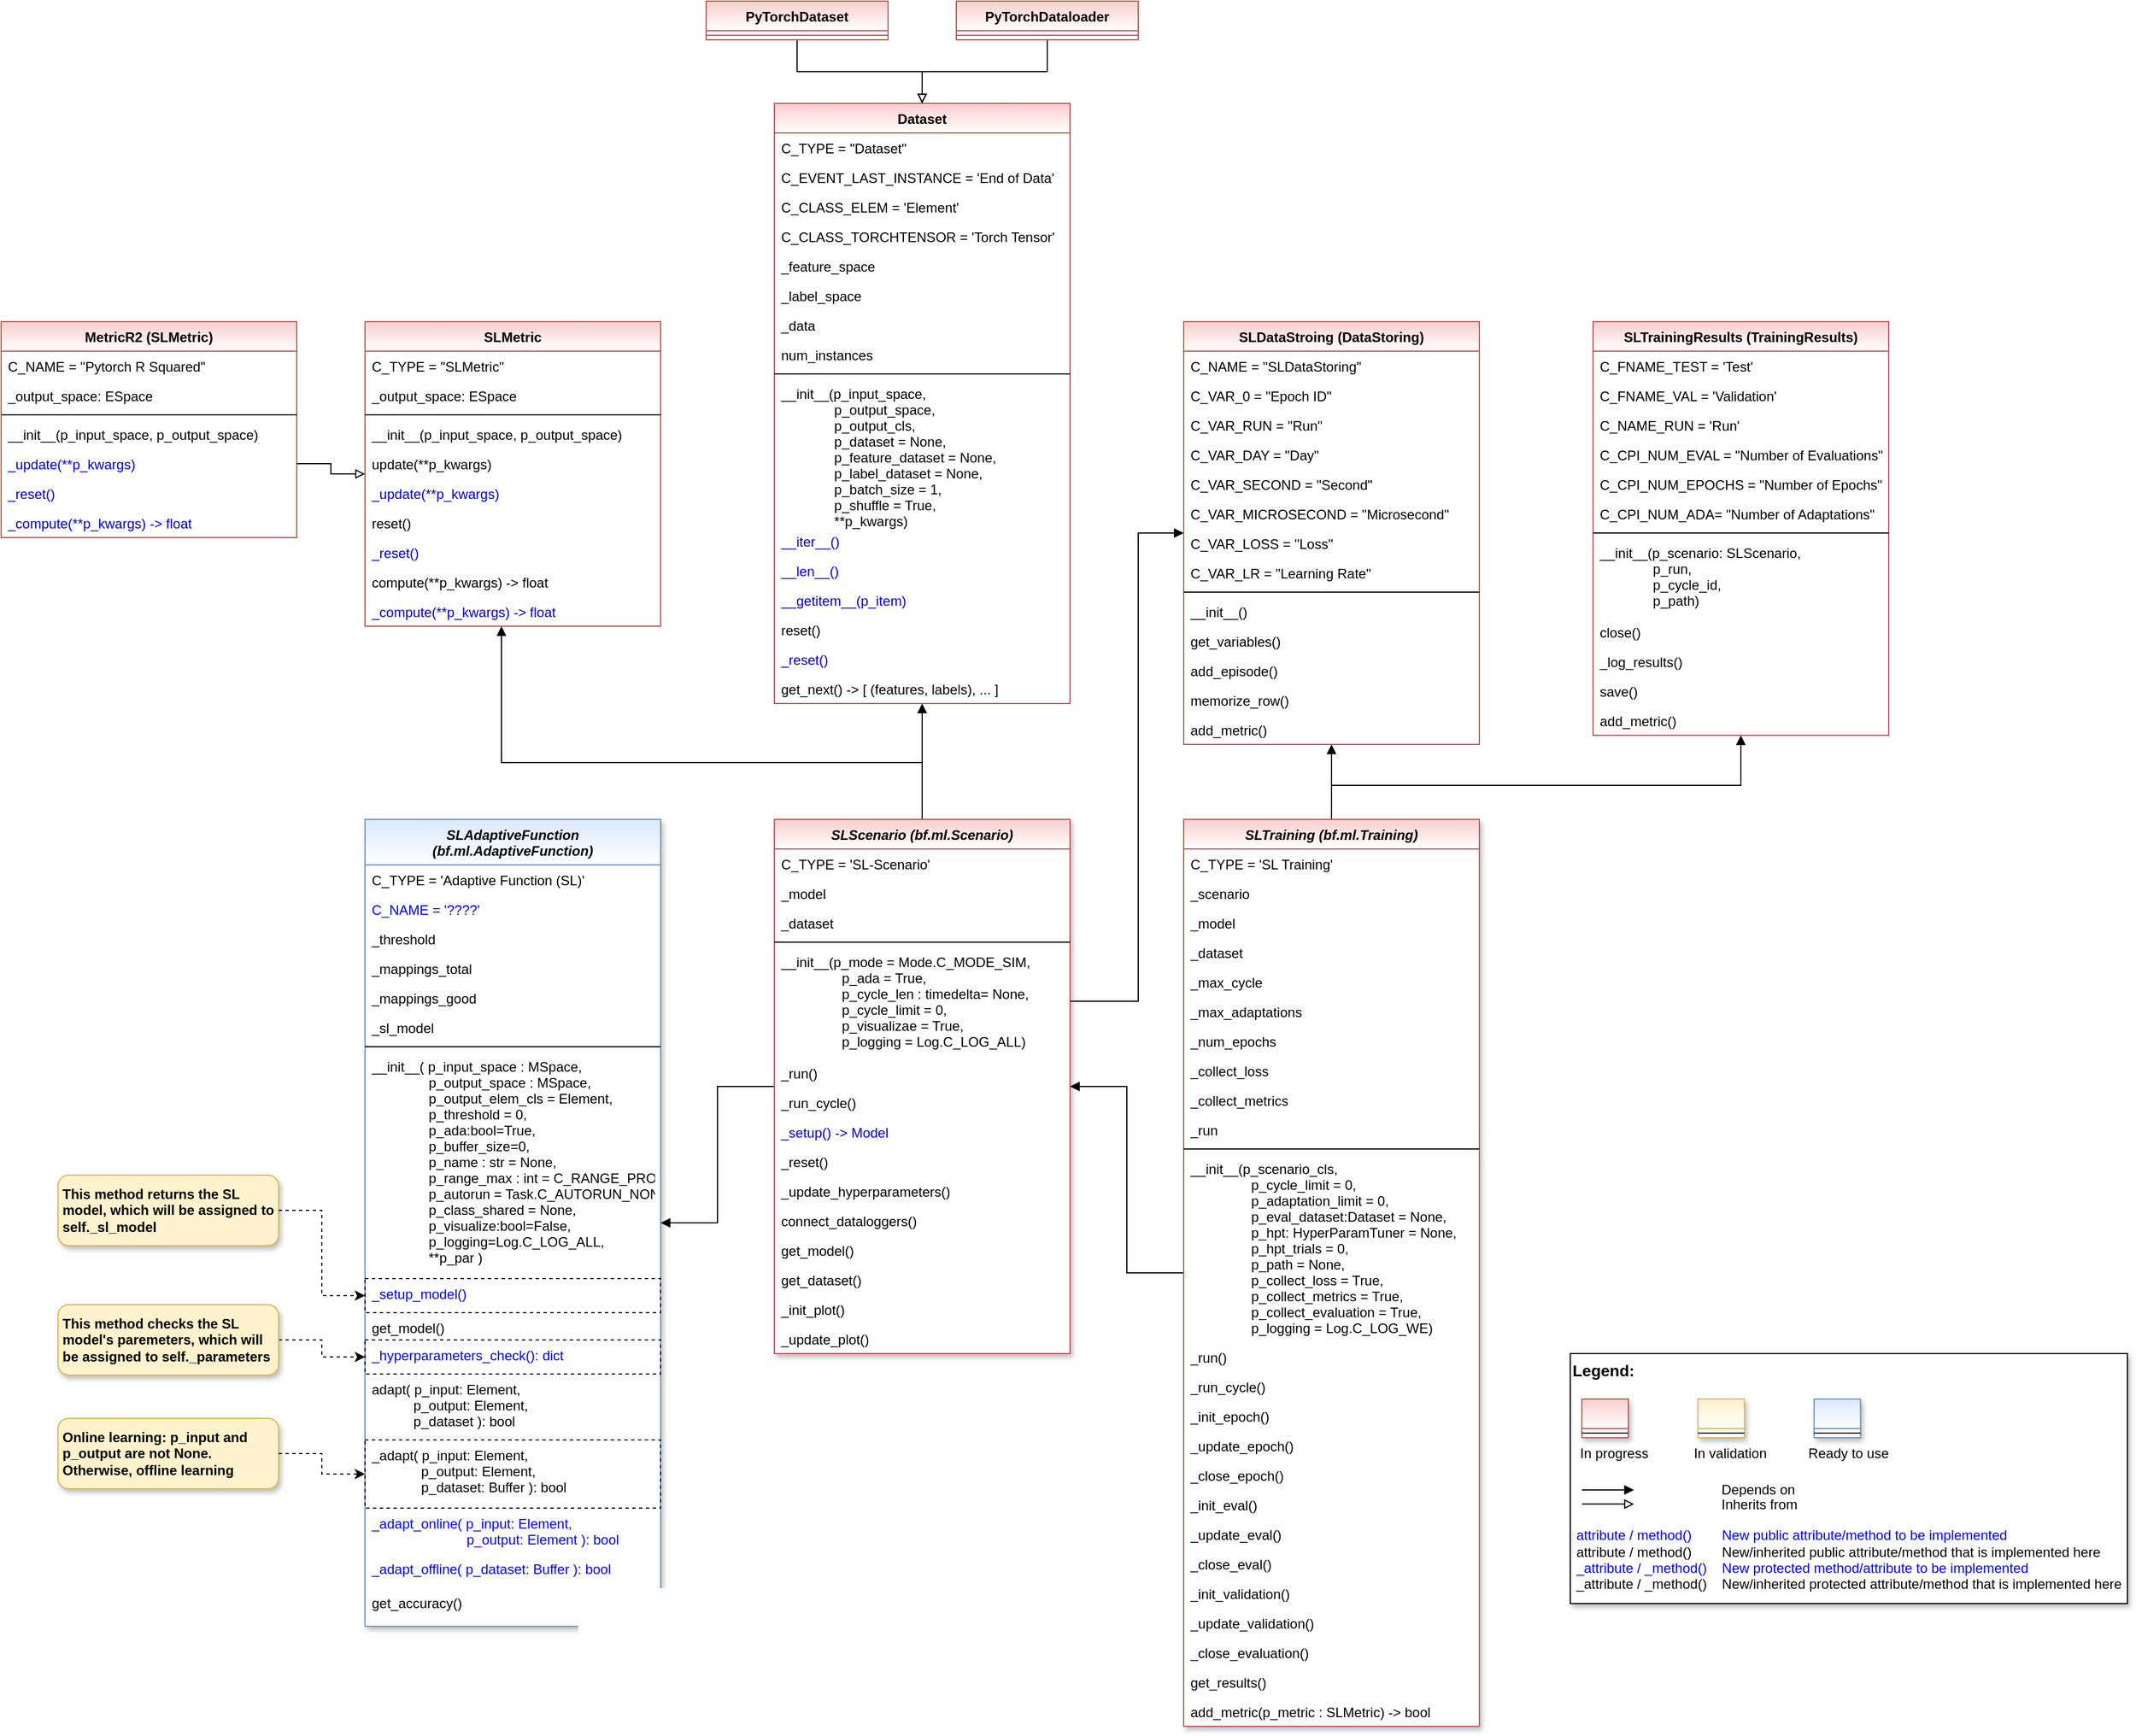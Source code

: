 <mxfile version="20.2.3" type="device"><diagram id="C5RBs43oDa-KdzZeNtuy" name="Page-1"><mxGraphModel dx="2048" dy="1254" grid="1" gridSize="10" guides="1" tooltips="1" connect="1" arrows="1" fold="1" page="1" pageScale="1" pageWidth="4681" pageHeight="3300" math="0" shadow="0"><root><mxCell id="WIyWlLk6GJQsqaUBKTNV-0"/><mxCell id="WIyWlLk6GJQsqaUBKTNV-1" parent="WIyWlLk6GJQsqaUBKTNV-0"/><mxCell id="mKDtswrT0sQy6jUQ2NWq-70" style="edgeStyle=orthogonalEdgeStyle;rounded=0;orthogonalLoop=1;jettySize=auto;html=1;endArrow=block;endFill=1;" edge="1" parent="WIyWlLk6GJQsqaUBKTNV-1" source="V_DUw-dzG3-qaOJ68xBI-0" target="mKDtswrT0sQy6jUQ2NWq-62"><mxGeometry relative="1" as="geometry"><Array as="points"><mxPoint x="850" y="790"/><mxPoint x="480" y="790"/></Array></mxGeometry></mxCell><mxCell id="0LbK011ZeLCFqTk-fnh7-0" value="SLAdaptiveFunction &#10;(bf.ml.AdaptiveFunction)" style="swimlane;fontStyle=3;align=center;verticalAlign=top;childLayout=stackLayout;horizontal=1;startSize=40;horizontalStack=0;resizeParent=1;resizeLast=0;collapsible=1;marginBottom=0;rounded=0;shadow=1;strokeWidth=1;fillColor=#dae8fc;strokeColor=#6c8ebf;gradientColor=#ffffff;swimlaneFillColor=#ffffff;" parent="WIyWlLk6GJQsqaUBKTNV-1" vertex="1"><mxGeometry x="360" y="840" width="260" height="710" as="geometry"><mxRectangle x="230" y="140" width="160" height="26" as="alternateBounds"/></mxGeometry></mxCell><mxCell id="yRuy9WToP2j0RhGZK_iP-4" value="C_TYPE = 'Adaptive Function (SL)'" style="text;align=left;verticalAlign=top;spacingLeft=4;spacingRight=4;overflow=hidden;rotatable=0;points=[[0,0.5],[1,0.5]];portConstraint=eastwest;" parent="0LbK011ZeLCFqTk-fnh7-0" vertex="1"><mxGeometry y="40" width="260" height="26" as="geometry"/></mxCell><mxCell id="Cr9DEPaT3Kw-_CKa5afY-11" value="C_NAME = '????'" style="text;align=left;verticalAlign=top;spacingLeft=4;spacingRight=4;overflow=hidden;rotatable=0;points=[[0,0.5],[1,0.5]];portConstraint=eastwest;fontColor=#0000FF;" parent="0LbK011ZeLCFqTk-fnh7-0" vertex="1"><mxGeometry y="66" width="260" height="26" as="geometry"/></mxCell><mxCell id="IafiVvCKbNKtMreMvURU-7" value="_threshold" style="text;align=left;verticalAlign=top;spacingLeft=4;spacingRight=4;overflow=hidden;rotatable=0;points=[[0,0.5],[1,0.5]];portConstraint=eastwest;" parent="0LbK011ZeLCFqTk-fnh7-0" vertex="1"><mxGeometry y="92" width="260" height="26" as="geometry"/></mxCell><mxCell id="IafiVvCKbNKtMreMvURU-9" value="_mappings_total" style="text;align=left;verticalAlign=top;spacingLeft=4;spacingRight=4;overflow=hidden;rotatable=0;points=[[0,0.5],[1,0.5]];portConstraint=eastwest;" parent="0LbK011ZeLCFqTk-fnh7-0" vertex="1"><mxGeometry y="118" width="260" height="26" as="geometry"/></mxCell><mxCell id="Cr9DEPaT3Kw-_CKa5afY-12" value="_mappings_good" style="text;align=left;verticalAlign=top;spacingLeft=4;spacingRight=4;overflow=hidden;rotatable=0;points=[[0,0.5],[1,0.5]];portConstraint=eastwest;" parent="0LbK011ZeLCFqTk-fnh7-0" vertex="1"><mxGeometry y="144" width="260" height="26" as="geometry"/></mxCell><mxCell id="IafiVvCKbNKtMreMvURU-10" value="_sl_model" style="text;align=left;verticalAlign=top;spacingLeft=4;spacingRight=4;overflow=hidden;rotatable=0;points=[[0,0.5],[1,0.5]];portConstraint=eastwest;" parent="0LbK011ZeLCFqTk-fnh7-0" vertex="1"><mxGeometry y="170" width="260" height="26" as="geometry"/></mxCell><mxCell id="0LbK011ZeLCFqTk-fnh7-1" value="" style="line;html=1;strokeWidth=1;align=left;verticalAlign=middle;spacingTop=-1;spacingLeft=3;spacingRight=3;rotatable=0;labelPosition=right;points=[];portConstraint=eastwest;" parent="0LbK011ZeLCFqTk-fnh7-0" vertex="1"><mxGeometry y="196" width="260" height="8" as="geometry"/></mxCell><mxCell id="FRMD2NE5lOddWaNrsXSw-0" value="__init__( p_input_space : MSpace,&#10;               p_output_space : MSpace,&#10;               p_output_elem_cls = Element, &#10;               p_threshold = 0,&#10;               p_ada:bool=True, &#10;               p_buffer_size=0,&#10;               p_name : str = None,&#10;               p_range_max : int = C_RANGE_PROCESS,&#10;               p_autorun = Task.C_AUTORUN_NONE,&#10;               p_class_shared = None,&#10;               p_visualize:bool=False,&#10;               p_logging=Log.C_LOG_ALL,&#10;               **p_par )" style="text;align=left;verticalAlign=top;spacingLeft=4;spacingRight=4;overflow=hidden;rotatable=0;points=[[0,0.5],[1,0.5]];portConstraint=eastwest;" parent="0LbK011ZeLCFqTk-fnh7-0" vertex="1"><mxGeometry y="204" width="260" height="200" as="geometry"/></mxCell><mxCell id="Cr9DEPaT3Kw-_CKa5afY-13" value="_setup_model()" style="text;align=left;verticalAlign=top;spacingLeft=4;spacingRight=4;overflow=hidden;rotatable=0;points=[[0,0.5],[1,0.5]];portConstraint=eastwest;fontColor=#0000FF;strokeColor=default;dashed=1;" parent="0LbK011ZeLCFqTk-fnh7-0" vertex="1"><mxGeometry y="404" width="260" height="30" as="geometry"/></mxCell><mxCell id="r2Udbdtiqw6imQQtVB7V-2" value="get_model()" style="text;align=left;verticalAlign=top;spacingLeft=4;spacingRight=4;overflow=hidden;rotatable=0;points=[[0,0.5],[1,0.5]];portConstraint=eastwest;" parent="0LbK011ZeLCFqTk-fnh7-0" vertex="1"><mxGeometry y="434" width="260" height="24" as="geometry"/></mxCell><mxCell id="r2Udbdtiqw6imQQtVB7V-3" value="_hyperparameters_check(): dict" style="text;align=left;verticalAlign=top;spacingLeft=4;spacingRight=4;overflow=hidden;rotatable=0;points=[[0,0.5],[1,0.5]];portConstraint=eastwest;fontColor=#0000FF;strokeColor=default;dashed=1;" parent="0LbK011ZeLCFqTk-fnh7-0" vertex="1"><mxGeometry y="458" width="260" height="30" as="geometry"/></mxCell><mxCell id="IafiVvCKbNKtMreMvURU-4" value="adapt( p_input: Element,&#10;           p_output: Element,&#10;           p_dataset ): bool" style="text;align=left;verticalAlign=top;spacingLeft=4;spacingRight=4;overflow=hidden;rotatable=0;points=[[0,0.5],[1,0.5]];portConstraint=eastwest;" parent="0LbK011ZeLCFqTk-fnh7-0" vertex="1"><mxGeometry y="488" width="260" height="58" as="geometry"/></mxCell><mxCell id="IafiVvCKbNKtMreMvURU-6" value="_adapt( p_input: Element,&#10;             p_output: Element,&#10;             p_dataset: Buffer ): bool" style="text;align=left;verticalAlign=top;spacingLeft=4;spacingRight=4;overflow=hidden;rotatable=0;points=[[0,0.5],[1,0.5]];portConstraint=eastwest;fontColor=default;dashed=1;strokeColor=default;" parent="0LbK011ZeLCFqTk-fnh7-0" vertex="1"><mxGeometry y="546" width="260" height="60" as="geometry"/></mxCell><mxCell id="Cr9DEPaT3Kw-_CKa5afY-19" value="_adapt_online( p_input: Element,&#10;                         p_output: Element ): bool" style="text;align=left;verticalAlign=top;spacingLeft=4;spacingRight=4;overflow=hidden;rotatable=0;points=[[0,0.5],[1,0.5]];portConstraint=eastwest;fontColor=#0000FF;dashed=1;strokeColor=none;" parent="0LbK011ZeLCFqTk-fnh7-0" vertex="1"><mxGeometry y="606" width="260" height="40" as="geometry"/></mxCell><mxCell id="Cr9DEPaT3Kw-_CKa5afY-20" value="_adapt_offline( p_dataset: Buffer ): bool" style="text;align=left;verticalAlign=top;spacingLeft=4;spacingRight=4;overflow=hidden;rotatable=0;points=[[0,0.5],[1,0.5]];portConstraint=eastwest;fontColor=#0000FF;dashed=1;strokeColor=none;" parent="0LbK011ZeLCFqTk-fnh7-0" vertex="1"><mxGeometry y="646" width="260" height="30" as="geometry"/></mxCell><mxCell id="IafiVvCKbNKtMreMvURU-3" value="get_accuracy()" style="text;align=left;verticalAlign=top;spacingLeft=4;spacingRight=4;overflow=hidden;rotatable=0;points=[[0,0.5],[1,0.5]];portConstraint=eastwest;" parent="0LbK011ZeLCFqTk-fnh7-0" vertex="1"><mxGeometry y="676" width="260" height="24" as="geometry"/></mxCell><mxCell id="V_DUw-dzG3-qaOJ68xBI-10" style="edgeStyle=orthogonalEdgeStyle;rounded=0;orthogonalLoop=1;jettySize=auto;html=1;endArrow=block;endFill=1;" parent="WIyWlLk6GJQsqaUBKTNV-1" source="UP2SmdmnmiDTw7j5yn1o-0" target="V_DUw-dzG3-qaOJ68xBI-0" edge="1"><mxGeometry relative="1" as="geometry"/></mxCell><mxCell id="mKDtswrT0sQy6jUQ2NWq-58" style="edgeStyle=orthogonalEdgeStyle;rounded=0;orthogonalLoop=1;jettySize=auto;html=1;endArrow=block;endFill=1;" edge="1" parent="WIyWlLk6GJQsqaUBKTNV-1" source="UP2SmdmnmiDTw7j5yn1o-0" target="mKDtswrT0sQy6jUQ2NWq-34"><mxGeometry relative="1" as="geometry"><Array as="points"><mxPoint x="1210" y="810"/><mxPoint x="1570" y="810"/></Array></mxGeometry></mxCell><mxCell id="mKDtswrT0sQy6jUQ2NWq-59" style="edgeStyle=orthogonalEdgeStyle;rounded=0;orthogonalLoop=1;jettySize=auto;html=1;endArrow=block;endFill=1;" edge="1" parent="WIyWlLk6GJQsqaUBKTNV-1" source="UP2SmdmnmiDTw7j5yn1o-0" target="mKDtswrT0sQy6jUQ2NWq-38"><mxGeometry relative="1" as="geometry"><Array as="points"><mxPoint x="1210" y="790"/><mxPoint x="1210" y="790"/></Array></mxGeometry></mxCell><mxCell id="UP2SmdmnmiDTw7j5yn1o-0" value="SLTraining (bf.ml.Training)" style="swimlane;fontStyle=3;align=center;verticalAlign=top;childLayout=stackLayout;horizontal=1;startSize=26;horizontalStack=0;resizeParent=1;resizeLast=0;collapsible=1;marginBottom=0;rounded=0;shadow=1;strokeWidth=1;fillColor=#f8cecc;strokeColor=#b85450;swimlaneFillColor=#ffffff;gradientColor=#ffffff;" parent="WIyWlLk6GJQsqaUBKTNV-1" vertex="1"><mxGeometry x="1080" y="840" width="260" height="798" as="geometry"><mxRectangle x="230" y="140" width="160" height="26" as="alternateBounds"/></mxGeometry></mxCell><mxCell id="UP2SmdmnmiDTw7j5yn1o-2" value="C_TYPE = 'SL Training'" style="text;align=left;verticalAlign=top;spacingLeft=4;spacingRight=4;overflow=hidden;rotatable=0;points=[[0,0.5],[1,0.5]];portConstraint=eastwest;" parent="UP2SmdmnmiDTw7j5yn1o-0" vertex="1"><mxGeometry y="26" width="260" height="26" as="geometry"/></mxCell><mxCell id="mKDtswrT0sQy6jUQ2NWq-12" value="_scenario" style="text;align=left;verticalAlign=top;spacingLeft=4;spacingRight=4;overflow=hidden;rotatable=0;points=[[0,0.5],[1,0.5]];portConstraint=eastwest;" vertex="1" parent="UP2SmdmnmiDTw7j5yn1o-0"><mxGeometry y="52" width="260" height="26" as="geometry"/></mxCell><mxCell id="mKDtswrT0sQy6jUQ2NWq-13" value="_model" style="text;align=left;verticalAlign=top;spacingLeft=4;spacingRight=4;overflow=hidden;rotatable=0;points=[[0,0.5],[1,0.5]];portConstraint=eastwest;" vertex="1" parent="UP2SmdmnmiDTw7j5yn1o-0"><mxGeometry y="78" width="260" height="26" as="geometry"/></mxCell><mxCell id="mKDtswrT0sQy6jUQ2NWq-14" value="_dataset" style="text;align=left;verticalAlign=top;spacingLeft=4;spacingRight=4;overflow=hidden;rotatable=0;points=[[0,0.5],[1,0.5]];portConstraint=eastwest;" vertex="1" parent="UP2SmdmnmiDTw7j5yn1o-0"><mxGeometry y="104" width="260" height="26" as="geometry"/></mxCell><mxCell id="mKDtswrT0sQy6jUQ2NWq-15" value="_max_cycle" style="text;align=left;verticalAlign=top;spacingLeft=4;spacingRight=4;overflow=hidden;rotatable=0;points=[[0,0.5],[1,0.5]];portConstraint=eastwest;" vertex="1" parent="UP2SmdmnmiDTw7j5yn1o-0"><mxGeometry y="130" width="260" height="26" as="geometry"/></mxCell><mxCell id="mKDtswrT0sQy6jUQ2NWq-16" value="_max_adaptations" style="text;align=left;verticalAlign=top;spacingLeft=4;spacingRight=4;overflow=hidden;rotatable=0;points=[[0,0.5],[1,0.5]];portConstraint=eastwest;" vertex="1" parent="UP2SmdmnmiDTw7j5yn1o-0"><mxGeometry y="156" width="260" height="26" as="geometry"/></mxCell><mxCell id="mKDtswrT0sQy6jUQ2NWq-17" value="_num_epochs" style="text;align=left;verticalAlign=top;spacingLeft=4;spacingRight=4;overflow=hidden;rotatable=0;points=[[0,0.5],[1,0.5]];portConstraint=eastwest;" vertex="1" parent="UP2SmdmnmiDTw7j5yn1o-0"><mxGeometry y="182" width="260" height="26" as="geometry"/></mxCell><mxCell id="mKDtswrT0sQy6jUQ2NWq-18" value="_collect_loss" style="text;align=left;verticalAlign=top;spacingLeft=4;spacingRight=4;overflow=hidden;rotatable=0;points=[[0,0.5],[1,0.5]];portConstraint=eastwest;" vertex="1" parent="UP2SmdmnmiDTw7j5yn1o-0"><mxGeometry y="208" width="260" height="26" as="geometry"/></mxCell><mxCell id="mKDtswrT0sQy6jUQ2NWq-19" value="_collect_metrics" style="text;align=left;verticalAlign=top;spacingLeft=4;spacingRight=4;overflow=hidden;rotatable=0;points=[[0,0.5],[1,0.5]];portConstraint=eastwest;" vertex="1" parent="UP2SmdmnmiDTw7j5yn1o-0"><mxGeometry y="234" width="260" height="26" as="geometry"/></mxCell><mxCell id="mKDtswrT0sQy6jUQ2NWq-33" value="_run" style="text;align=left;verticalAlign=top;spacingLeft=4;spacingRight=4;overflow=hidden;rotatable=0;points=[[0,0.5],[1,0.5]];portConstraint=eastwest;" vertex="1" parent="UP2SmdmnmiDTw7j5yn1o-0"><mxGeometry y="260" width="260" height="26" as="geometry"/></mxCell><mxCell id="UP2SmdmnmiDTw7j5yn1o-3" value="" style="line;html=1;strokeWidth=1;align=left;verticalAlign=middle;spacingTop=-1;spacingLeft=3;spacingRight=3;rotatable=0;labelPosition=right;points=[];portConstraint=eastwest;" parent="UP2SmdmnmiDTw7j5yn1o-0" vertex="1"><mxGeometry y="286" width="260" height="8" as="geometry"/></mxCell><mxCell id="mKDtswrT0sQy6jUQ2NWq-77" value="__init__(p_scenario_cls,&#10;                p_cycle_limit = 0,&#10;                p_adaptation_limit = 0,&#10;                p_eval_dataset:Dataset = None,&#10;                p_hpt: HyperParamTuner = None,&#10;                p_hpt_trials = 0,&#10;                p_path = None,&#10;                p_collect_loss = True,&#10;                p_collect_metrics = True,&#10;                p_collect_evaluation = True,&#10;                p_logging = Log.C_LOG_WE)" style="text;align=left;verticalAlign=top;spacingLeft=4;spacingRight=4;overflow=hidden;rotatable=0;points=[[0,0.5],[1,0.5]];portConstraint=eastwest;" vertex="1" parent="UP2SmdmnmiDTw7j5yn1o-0"><mxGeometry y="294" width="260" height="166" as="geometry"/></mxCell><mxCell id="mKDtswrT0sQy6jUQ2NWq-20" value="_run()" style="text;align=left;verticalAlign=top;spacingLeft=4;spacingRight=4;overflow=hidden;rotatable=0;points=[[0,0.5],[1,0.5]];portConstraint=eastwest;" vertex="1" parent="UP2SmdmnmiDTw7j5yn1o-0"><mxGeometry y="460" width="260" height="26" as="geometry"/></mxCell><mxCell id="mKDtswrT0sQy6jUQ2NWq-21" value="_run_cycle()" style="text;align=left;verticalAlign=top;spacingLeft=4;spacingRight=4;overflow=hidden;rotatable=0;points=[[0,0.5],[1,0.5]];portConstraint=eastwest;" vertex="1" parent="UP2SmdmnmiDTw7j5yn1o-0"><mxGeometry y="486" width="260" height="26" as="geometry"/></mxCell><mxCell id="mKDtswrT0sQy6jUQ2NWq-23" value="_init_epoch()" style="text;align=left;verticalAlign=top;spacingLeft=4;spacingRight=4;overflow=hidden;rotatable=0;points=[[0,0.5],[1,0.5]];portConstraint=eastwest;" vertex="1" parent="UP2SmdmnmiDTw7j5yn1o-0"><mxGeometry y="512" width="260" height="26" as="geometry"/></mxCell><mxCell id="mKDtswrT0sQy6jUQ2NWq-31" value="_update_epoch()" style="text;align=left;verticalAlign=top;spacingLeft=4;spacingRight=4;overflow=hidden;rotatable=0;points=[[0,0.5],[1,0.5]];portConstraint=eastwest;" vertex="1" parent="UP2SmdmnmiDTw7j5yn1o-0"><mxGeometry y="538" width="260" height="26" as="geometry"/></mxCell><mxCell id="mKDtswrT0sQy6jUQ2NWq-25" value="_close_epoch()" style="text;align=left;verticalAlign=top;spacingLeft=4;spacingRight=4;overflow=hidden;rotatable=0;points=[[0,0.5],[1,0.5]];portConstraint=eastwest;" vertex="1" parent="UP2SmdmnmiDTw7j5yn1o-0"><mxGeometry y="564" width="260" height="26" as="geometry"/></mxCell><mxCell id="mKDtswrT0sQy6jUQ2NWq-24" value="_init_eval()" style="text;align=left;verticalAlign=top;spacingLeft=4;spacingRight=4;overflow=hidden;rotatable=0;points=[[0,0.5],[1,0.5]];portConstraint=eastwest;" vertex="1" parent="UP2SmdmnmiDTw7j5yn1o-0"><mxGeometry y="590" width="260" height="26" as="geometry"/></mxCell><mxCell id="mKDtswrT0sQy6jUQ2NWq-27" value="_update_eval()" style="text;align=left;verticalAlign=top;spacingLeft=4;spacingRight=4;overflow=hidden;rotatable=0;points=[[0,0.5],[1,0.5]];portConstraint=eastwest;" vertex="1" parent="UP2SmdmnmiDTw7j5yn1o-0"><mxGeometry y="616" width="260" height="26" as="geometry"/></mxCell><mxCell id="mKDtswrT0sQy6jUQ2NWq-26" value="_close_eval()" style="text;align=left;verticalAlign=top;spacingLeft=4;spacingRight=4;overflow=hidden;rotatable=0;points=[[0,0.5],[1,0.5]];portConstraint=eastwest;" vertex="1" parent="UP2SmdmnmiDTw7j5yn1o-0"><mxGeometry y="642" width="260" height="26" as="geometry"/></mxCell><mxCell id="mKDtswrT0sQy6jUQ2NWq-28" value="_init_validation()" style="text;align=left;verticalAlign=top;spacingLeft=4;spacingRight=4;overflow=hidden;rotatable=0;points=[[0,0.5],[1,0.5]];portConstraint=eastwest;" vertex="1" parent="UP2SmdmnmiDTw7j5yn1o-0"><mxGeometry y="668" width="260" height="26" as="geometry"/></mxCell><mxCell id="mKDtswrT0sQy6jUQ2NWq-29" value="_update_validation()" style="text;align=left;verticalAlign=top;spacingLeft=4;spacingRight=4;overflow=hidden;rotatable=0;points=[[0,0.5],[1,0.5]];portConstraint=eastwest;" vertex="1" parent="UP2SmdmnmiDTw7j5yn1o-0"><mxGeometry y="694" width="260" height="26" as="geometry"/></mxCell><mxCell id="mKDtswrT0sQy6jUQ2NWq-30" value="_close_evaluation()" style="text;align=left;verticalAlign=top;spacingLeft=4;spacingRight=4;overflow=hidden;rotatable=0;points=[[0,0.5],[1,0.5]];portConstraint=eastwest;" vertex="1" parent="UP2SmdmnmiDTw7j5yn1o-0"><mxGeometry y="720" width="260" height="26" as="geometry"/></mxCell><mxCell id="mKDtswrT0sQy6jUQ2NWq-32" value="get_results()" style="text;align=left;verticalAlign=top;spacingLeft=4;spacingRight=4;overflow=hidden;rotatable=0;points=[[0,0.5],[1,0.5]];portConstraint=eastwest;" vertex="1" parent="UP2SmdmnmiDTw7j5yn1o-0"><mxGeometry y="746" width="260" height="26" as="geometry"/></mxCell><mxCell id="mKDtswrT0sQy6jUQ2NWq-74" value="add_metric(p_metric : SLMetric) -&gt; bool" style="text;align=left;verticalAlign=top;spacingLeft=4;spacingRight=4;overflow=hidden;rotatable=0;points=[[0,0.5],[1,0.5]];portConstraint=eastwest;" vertex="1" parent="UP2SmdmnmiDTw7j5yn1o-0"><mxGeometry y="772" width="260" height="26" as="geometry"/></mxCell><mxCell id="PYtmdeU6_NjjEdoNpoMM-2" value="" style="group" parent="WIyWlLk6GJQsqaUBKTNV-1" vertex="1" connectable="0"><mxGeometry x="1420" y="1310" width="490" height="220" as="geometry"/></mxCell><mxCell id="PYtmdeU6_NjjEdoNpoMM-3" value="&lt;font color=&quot;#000000&quot; size=&quot;1&quot;&gt;&lt;b style=&quot;font-size: 14px&quot;&gt;Legend:&lt;br&gt;&lt;/b&gt;&lt;/font&gt;&lt;br&gt;&lt;br&gt;&lt;br&gt;&lt;font color=&quot;#0000ff&quot; style=&quot;font-size: 6px&quot;&gt;&lt;br&gt;&lt;/font&gt;&lt;span style=&quot;color: rgb(0 , 0 , 0)&quot;&gt;&lt;font style=&quot;font-size: 4px&quot;&gt;&amp;nbsp; &amp;nbsp;&lt;/font&gt;&amp;nbsp;In progress&amp;nbsp; &amp;nbsp; &amp;nbsp; &amp;nbsp; &amp;nbsp; &amp;nbsp; In validation&amp;nbsp; &amp;nbsp; &amp;nbsp; &amp;nbsp; &amp;nbsp; &amp;nbsp;Ready to use&lt;/span&gt;&lt;font color=&quot;#000000&quot;&gt;&amp;nbsp;&lt;br&gt;&lt;/font&gt;&lt;font color=&quot;#0000ff&quot;&gt;&lt;br&gt;&lt;br&gt;&lt;br&gt;&lt;br&gt;&amp;nbsp;attribute / method()&amp;nbsp; &amp;nbsp; &amp;nbsp; &amp;nbsp; New public attribute/method to be implemented&lt;/font&gt;&lt;br&gt;&lt;font color=&quot;#000000&quot;&gt;&amp;nbsp;&lt;/font&gt;&lt;font color=&quot;#000000&quot;&gt;attribute / method()&lt;span&gt;&#9;&lt;/span&gt;&amp;nbsp; &amp;nbsp; &amp;nbsp; &amp;nbsp;New/inherited public attribute/method that is implemented here&lt;br&gt;&lt;/font&gt;&lt;font color=&quot;#0000ff&quot;&gt;&amp;nbsp;_attribute /&amp;nbsp;&lt;/font&gt;&lt;font color=&quot;#0000ff&quot;&gt;_method()&amp;nbsp; &amp;nbsp; New protected method/attribute to be implemented&lt;/font&gt;&lt;br&gt;&lt;font color=&quot;#000000&quot;&gt;&amp;nbsp;_attribute / _method()&amp;nbsp; &amp;nbsp; New/inherited protected attribute/method that is implemented here&lt;br&gt;&lt;/font&gt;&lt;font color=&quot;#000000&quot;&gt;&lt;br&gt;&lt;br&gt;&lt;br&gt;&lt;br&gt;&lt;br&gt;&lt;/font&gt;" style="text;html=1;align=left;verticalAlign=top;whiteSpace=wrap;rounded=0;fontColor=#006600;strokeColor=#000000;shadow=1;fillColor=#ffffff;" parent="PYtmdeU6_NjjEdoNpoMM-2" vertex="1"><mxGeometry width="490.0" height="220" as="geometry"/></mxCell><mxCell id="PYtmdeU6_NjjEdoNpoMM-4" value="Depends on" style="endArrow=block;html=1;labelPosition=right;verticalLabelPosition=middle;align=left;verticalAlign=middle;endFill=1;fontSize=12;" parent="PYtmdeU6_NjjEdoNpoMM-2" edge="1"><mxGeometry x="-1623.125" y="-2180" width="51.042" height="50" as="geometry"><mxPoint x="10.208" y="120.003" as="sourcePoint"/><mxPoint x="55.991" y="120.003" as="targetPoint"/><mxPoint x="98" as="offset"/><Array as="points"><mxPoint x="30.625" y="120"/></Array></mxGeometry></mxCell><mxCell id="PYtmdeU6_NjjEdoNpoMM-5" value="Inherits from" style="endArrow=block;html=1;labelPosition=right;verticalLabelPosition=middle;align=left;verticalAlign=middle;endFill=0;fontSize=12;" parent="PYtmdeU6_NjjEdoNpoMM-2" edge="1"><mxGeometry x="-1623.125" y="-2180" width="51.042" height="50" as="geometry"><mxPoint x="10.208" y="132.385" as="sourcePoint"/><mxPoint x="55.991" y="132.385" as="targetPoint"/><mxPoint x="98" y="1" as="offset"/></mxGeometry></mxCell><mxCell id="PYtmdeU6_NjjEdoNpoMM-6" value="" style="swimlane;fontStyle=3;align=center;verticalAlign=top;childLayout=stackLayout;horizontal=1;startSize=26;horizontalStack=0;resizeParent=1;resizeLast=0;collapsible=1;marginBottom=0;rounded=0;shadow=1;strokeWidth=1;fillColor=#f8cecc;strokeColor=#b85450;gradientColor=#ffffff;swimlaneFillColor=#ffffff;" parent="PYtmdeU6_NjjEdoNpoMM-2" vertex="1"><mxGeometry x="10.208" y="40" width="40.833" height="34" as="geometry"><mxRectangle x="230" y="140" width="160" height="26" as="alternateBounds"/></mxGeometry></mxCell><mxCell id="PYtmdeU6_NjjEdoNpoMM-7" value="" style="line;html=1;strokeWidth=1;align=left;verticalAlign=middle;spacingTop=-1;spacingLeft=3;spacingRight=3;rotatable=0;labelPosition=right;points=[];portConstraint=eastwest;" parent="PYtmdeU6_NjjEdoNpoMM-6" vertex="1"><mxGeometry y="26" width="40.833" height="8" as="geometry"/></mxCell><mxCell id="PYtmdeU6_NjjEdoNpoMM-8" value="" style="swimlane;fontStyle=3;align=center;verticalAlign=top;childLayout=stackLayout;horizontal=1;startSize=26;horizontalStack=0;resizeParent=1;resizeLast=0;collapsible=1;marginBottom=0;rounded=0;shadow=1;strokeWidth=1;fillColor=#fff2cc;strokeColor=#d6b656;gradientColor=#ffffff;swimlaneFillColor=#ffffff;" parent="PYtmdeU6_NjjEdoNpoMM-2" vertex="1"><mxGeometry x="112.292" y="40" width="40.833" height="34" as="geometry"><mxRectangle x="230" y="140" width="160" height="26" as="alternateBounds"/></mxGeometry></mxCell><mxCell id="PYtmdeU6_NjjEdoNpoMM-9" value="" style="line;html=1;strokeWidth=1;align=left;verticalAlign=middle;spacingTop=-1;spacingLeft=3;spacingRight=3;rotatable=0;labelPosition=right;points=[];portConstraint=eastwest;" parent="PYtmdeU6_NjjEdoNpoMM-8" vertex="1"><mxGeometry y="26" width="40.833" height="8" as="geometry"/></mxCell><mxCell id="PYtmdeU6_NjjEdoNpoMM-10" value="" style="swimlane;fontStyle=3;align=center;verticalAlign=top;childLayout=stackLayout;horizontal=1;startSize=26;horizontalStack=0;resizeParent=1;resizeLast=0;collapsible=1;marginBottom=0;rounded=0;shadow=1;strokeWidth=1;fillColor=#dae8fc;strokeColor=#6c8ebf;gradientColor=#ffffff;swimlaneFillColor=#ffffff;" parent="PYtmdeU6_NjjEdoNpoMM-2" vertex="1"><mxGeometry x="214.375" y="40" width="40.833" height="34" as="geometry"><mxRectangle x="230" y="140" width="160" height="26" as="alternateBounds"/></mxGeometry></mxCell><mxCell id="PYtmdeU6_NjjEdoNpoMM-11" value="" style="line;html=1;strokeWidth=1;align=left;verticalAlign=middle;spacingTop=-1;spacingLeft=3;spacingRight=3;rotatable=0;labelPosition=right;points=[];portConstraint=eastwest;" parent="PYtmdeU6_NjjEdoNpoMM-10" vertex="1"><mxGeometry y="26" width="40.833" height="8" as="geometry"/></mxCell><mxCell id="V_DUw-dzG3-qaOJ68xBI-4" style="edgeStyle=orthogonalEdgeStyle;rounded=0;orthogonalLoop=1;jettySize=auto;html=1;endArrow=block;endFill=1;" parent="WIyWlLk6GJQsqaUBKTNV-1" source="V_DUw-dzG3-qaOJ68xBI-0" target="0LbK011ZeLCFqTk-fnh7-0" edge="1"><mxGeometry relative="1" as="geometry"/></mxCell><mxCell id="mKDtswrT0sQy6jUQ2NWq-50" style="edgeStyle=orthogonalEdgeStyle;rounded=0;orthogonalLoop=1;jettySize=auto;html=1;endArrow=block;endFill=1;" edge="1" parent="WIyWlLk6GJQsqaUBKTNV-1" source="V_DUw-dzG3-qaOJ68xBI-0" target="mKDtswrT0sQy6jUQ2NWq-38"><mxGeometry relative="1" as="geometry"><Array as="points"><mxPoint x="1040" y="1000"/><mxPoint x="1040" y="588"/></Array></mxGeometry></mxCell><mxCell id="mKDtswrT0sQy6jUQ2NWq-105" style="edgeStyle=orthogonalEdgeStyle;rounded=0;orthogonalLoop=1;jettySize=auto;html=1;fontColor=#0000CC;endArrow=block;endFill=1;" edge="1" parent="WIyWlLk6GJQsqaUBKTNV-1" source="V_DUw-dzG3-qaOJ68xBI-0" target="mKDtswrT0sQy6jUQ2NWq-94"><mxGeometry relative="1" as="geometry"/></mxCell><mxCell id="V_DUw-dzG3-qaOJ68xBI-0" value="SLScenario (bf.ml.Scenario)" style="swimlane;fontStyle=3;align=center;verticalAlign=top;childLayout=stackLayout;horizontal=1;startSize=26;horizontalStack=0;resizeParent=1;resizeLast=0;collapsible=1;marginBottom=0;rounded=0;shadow=1;strokeWidth=1;fillColor=#f8cecc;strokeColor=#b85450;swimlaneFillColor=#ffffff;gradientColor=#ffffff;" parent="WIyWlLk6GJQsqaUBKTNV-1" vertex="1"><mxGeometry x="720" y="840" width="260" height="470" as="geometry"><mxRectangle x="230" y="140" width="160" height="26" as="alternateBounds"/></mxGeometry></mxCell><mxCell id="V_DUw-dzG3-qaOJ68xBI-1" value="C_TYPE = 'SL-Scenario'" style="text;align=left;verticalAlign=top;spacingLeft=4;spacingRight=4;overflow=hidden;rotatable=0;points=[[0,0.5],[1,0.5]];portConstraint=eastwest;" parent="V_DUw-dzG3-qaOJ68xBI-0" vertex="1"><mxGeometry y="26" width="260" height="26" as="geometry"/></mxCell><mxCell id="mKDtswrT0sQy6jUQ2NWq-0" value="_model" style="text;align=left;verticalAlign=top;spacingLeft=4;spacingRight=4;overflow=hidden;rotatable=0;points=[[0,0.5],[1,0.5]];portConstraint=eastwest;" vertex="1" parent="V_DUw-dzG3-qaOJ68xBI-0"><mxGeometry y="52" width="260" height="26" as="geometry"/></mxCell><mxCell id="mKDtswrT0sQy6jUQ2NWq-1" value="_dataset" style="text;align=left;verticalAlign=top;spacingLeft=4;spacingRight=4;overflow=hidden;rotatable=0;points=[[0,0.5],[1,0.5]];portConstraint=eastwest;" vertex="1" parent="V_DUw-dzG3-qaOJ68xBI-0"><mxGeometry y="78" width="260" height="26" as="geometry"/></mxCell><mxCell id="V_DUw-dzG3-qaOJ68xBI-3" value="" style="line;html=1;strokeWidth=1;align=left;verticalAlign=middle;spacingTop=-1;spacingLeft=3;spacingRight=3;rotatable=0;labelPosition=right;points=[];portConstraint=eastwest;" parent="V_DUw-dzG3-qaOJ68xBI-0" vertex="1"><mxGeometry y="104" width="260" height="8" as="geometry"/></mxCell><mxCell id="mKDtswrT0sQy6jUQ2NWq-78" value="__init__(p_mode = Mode.C_MODE_SIM,&#10;                p_ada = True,&#10;                p_cycle_len : timedelta= None,&#10;                p_cycle_limit = 0,&#10;                p_visualizae = True,&#10;                p_logging = Log.C_LOG_ALL)" style="text;align=left;verticalAlign=top;spacingLeft=4;spacingRight=4;overflow=hidden;rotatable=0;points=[[0,0.5],[1,0.5]];portConstraint=eastwest;" vertex="1" parent="V_DUw-dzG3-qaOJ68xBI-0"><mxGeometry y="112" width="260" height="98" as="geometry"/></mxCell><mxCell id="mKDtswrT0sQy6jUQ2NWq-2" value="_run()" style="text;align=left;verticalAlign=top;spacingLeft=4;spacingRight=4;overflow=hidden;rotatable=0;points=[[0,0.5],[1,0.5]];portConstraint=eastwest;" vertex="1" parent="V_DUw-dzG3-qaOJ68xBI-0"><mxGeometry y="210" width="260" height="26" as="geometry"/></mxCell><mxCell id="mKDtswrT0sQy6jUQ2NWq-3" value="_run_cycle()" style="text;align=left;verticalAlign=top;spacingLeft=4;spacingRight=4;overflow=hidden;rotatable=0;points=[[0,0.5],[1,0.5]];portConstraint=eastwest;" vertex="1" parent="V_DUw-dzG3-qaOJ68xBI-0"><mxGeometry y="236" width="260" height="26" as="geometry"/></mxCell><mxCell id="mKDtswrT0sQy6jUQ2NWq-4" value="_setup() -&gt; Model" style="text;align=left;verticalAlign=top;spacingLeft=4;spacingRight=4;overflow=hidden;rotatable=0;points=[[0,0.5],[1,0.5]];portConstraint=eastwest;fontColor=#0000CC;" vertex="1" parent="V_DUw-dzG3-qaOJ68xBI-0"><mxGeometry y="262" width="260" height="26" as="geometry"/></mxCell><mxCell id="mKDtswrT0sQy6jUQ2NWq-11" value="_reset()" style="text;align=left;verticalAlign=top;spacingLeft=4;spacingRight=4;overflow=hidden;rotatable=0;points=[[0,0.5],[1,0.5]];portConstraint=eastwest;" vertex="1" parent="V_DUw-dzG3-qaOJ68xBI-0"><mxGeometry y="288" width="260" height="26" as="geometry"/></mxCell><mxCell id="mKDtswrT0sQy6jUQ2NWq-5" value="_update_hyperparameters()" style="text;align=left;verticalAlign=top;spacingLeft=4;spacingRight=4;overflow=hidden;rotatable=0;points=[[0,0.5],[1,0.5]];portConstraint=eastwest;" vertex="1" parent="V_DUw-dzG3-qaOJ68xBI-0"><mxGeometry y="314" width="260" height="26" as="geometry"/></mxCell><mxCell id="mKDtswrT0sQy6jUQ2NWq-6" value="connect_dataloggers()" style="text;align=left;verticalAlign=top;spacingLeft=4;spacingRight=4;overflow=hidden;rotatable=0;points=[[0,0.5],[1,0.5]];portConstraint=eastwest;" vertex="1" parent="V_DUw-dzG3-qaOJ68xBI-0"><mxGeometry y="340" width="260" height="26" as="geometry"/></mxCell><mxCell id="mKDtswrT0sQy6jUQ2NWq-9" value="get_model()" style="text;align=left;verticalAlign=top;spacingLeft=4;spacingRight=4;overflow=hidden;rotatable=0;points=[[0,0.5],[1,0.5]];portConstraint=eastwest;" vertex="1" parent="V_DUw-dzG3-qaOJ68xBI-0"><mxGeometry y="366" width="260" height="26" as="geometry"/></mxCell><mxCell id="mKDtswrT0sQy6jUQ2NWq-10" value="get_dataset()" style="text;align=left;verticalAlign=top;spacingLeft=4;spacingRight=4;overflow=hidden;rotatable=0;points=[[0,0.5],[1,0.5]];portConstraint=eastwest;" vertex="1" parent="V_DUw-dzG3-qaOJ68xBI-0"><mxGeometry y="392" width="260" height="26" as="geometry"/></mxCell><mxCell id="mKDtswrT0sQy6jUQ2NWq-7" value="_init_plot()" style="text;align=left;verticalAlign=top;spacingLeft=4;spacingRight=4;overflow=hidden;rotatable=0;points=[[0,0.5],[1,0.5]];portConstraint=eastwest;" vertex="1" parent="V_DUw-dzG3-qaOJ68xBI-0"><mxGeometry y="418" width="260" height="26" as="geometry"/></mxCell><mxCell id="mKDtswrT0sQy6jUQ2NWq-8" value="_update_plot()" style="text;align=left;verticalAlign=top;spacingLeft=4;spacingRight=4;overflow=hidden;rotatable=0;points=[[0,0.5],[1,0.5]];portConstraint=eastwest;" vertex="1" parent="V_DUw-dzG3-qaOJ68xBI-0"><mxGeometry y="444" width="260" height="26" as="geometry"/></mxCell><mxCell id="Cr9DEPaT3Kw-_CKa5afY-15" value="This method returns the SL model, which will be assigned to self._sl_model" style="rounded=1;whiteSpace=wrap;html=1;fillColor=#fff2cc;strokeColor=#d6b656;shadow=1;fontStyle=1;align=left;spacingLeft=2;" parent="WIyWlLk6GJQsqaUBKTNV-1" vertex="1"><mxGeometry x="90" y="1153" width="194" height="62" as="geometry"/></mxCell><mxCell id="Cr9DEPaT3Kw-_CKa5afY-16" style="edgeStyle=orthogonalEdgeStyle;rounded=0;orthogonalLoop=1;jettySize=auto;html=1;dashed=1;exitX=1;exitY=0.5;exitDx=0;exitDy=0;entryX=0;entryY=0.5;entryDx=0;entryDy=0;" parent="WIyWlLk6GJQsqaUBKTNV-1" source="Cr9DEPaT3Kw-_CKa5afY-15" target="Cr9DEPaT3Kw-_CKa5afY-13" edge="1"><mxGeometry relative="1" as="geometry"><mxPoint x="67" y="1032.0" as="sourcePoint"/><mxPoint y="1078" as="targetPoint"/></mxGeometry></mxCell><mxCell id="Cr9DEPaT3Kw-_CKa5afY-17" value="Online learning: p_input and p_output are not None.&lt;br&gt;Otherwise, offline learning" style="rounded=1;whiteSpace=wrap;html=1;fillColor=#fff2cc;strokeColor=#d6b656;shadow=1;fontStyle=1;align=left;spacingLeft=2;" parent="WIyWlLk6GJQsqaUBKTNV-1" vertex="1"><mxGeometry x="90" y="1367" width="194" height="62" as="geometry"/></mxCell><mxCell id="Cr9DEPaT3Kw-_CKa5afY-18" style="edgeStyle=orthogonalEdgeStyle;rounded=0;orthogonalLoop=1;jettySize=auto;html=1;dashed=1;exitX=1;exitY=0.5;exitDx=0;exitDy=0;entryX=0;entryY=0.5;entryDx=0;entryDy=0;" parent="WIyWlLk6GJQsqaUBKTNV-1" source="Cr9DEPaT3Kw-_CKa5afY-17" target="IafiVvCKbNKtMreMvURU-6" edge="1"><mxGeometry relative="1" as="geometry"><mxPoint x="294.0" y="1194" as="sourcePoint"/><mxPoint x="360" y="1277" as="targetPoint"/></mxGeometry></mxCell><mxCell id="r2Udbdtiqw6imQQtVB7V-5" style="edgeStyle=orthogonalEdgeStyle;rounded=0;orthogonalLoop=1;jettySize=auto;html=1;exitX=1;exitY=0.5;exitDx=0;exitDy=0;entryX=0;entryY=0.5;entryDx=0;entryDy=0;dashed=1;" parent="WIyWlLk6GJQsqaUBKTNV-1" source="r2Udbdtiqw6imQQtVB7V-4" target="r2Udbdtiqw6imQQtVB7V-3" edge="1"><mxGeometry relative="1" as="geometry"/></mxCell><mxCell id="r2Udbdtiqw6imQQtVB7V-4" value="This method checks the SL model's paremeters, which will be assigned to self._parameters" style="rounded=1;whiteSpace=wrap;html=1;fillColor=#fff2cc;strokeColor=#d6b656;shadow=1;fontStyle=1;align=left;spacingLeft=2;" parent="WIyWlLk6GJQsqaUBKTNV-1" vertex="1"><mxGeometry x="90" y="1267" width="194" height="62" as="geometry"/></mxCell><mxCell id="mKDtswrT0sQy6jUQ2NWq-34" value="SLTrainingResults (TrainingResults)" style="swimlane;fontStyle=1;align=center;verticalAlign=top;childLayout=stackLayout;horizontal=1;startSize=26;horizontalStack=0;resizeParent=1;resizeParentMax=0;resizeLast=0;collapsible=1;marginBottom=0;fillColor=#f8cecc;strokeColor=#b85450;gradientColor=#FFFFFF;swimlaneFillColor=default;" vertex="1" parent="WIyWlLk6GJQsqaUBKTNV-1"><mxGeometry x="1440" y="402" width="260" height="364" as="geometry"/></mxCell><mxCell id="mKDtswrT0sQy6jUQ2NWq-35" value="C_FNAME_TEST = 'Test'" style="text;strokeColor=none;fillColor=none;align=left;verticalAlign=top;spacingLeft=4;spacingRight=4;overflow=hidden;rotatable=0;points=[[0,0.5],[1,0.5]];portConstraint=eastwest;" vertex="1" parent="mKDtswrT0sQy6jUQ2NWq-34"><mxGeometry y="26" width="260" height="26" as="geometry"/></mxCell><mxCell id="mKDtswrT0sQy6jUQ2NWq-93" value="C_FNAME_VAL = 'Validation'" style="text;strokeColor=none;fillColor=none;align=left;verticalAlign=top;spacingLeft=4;spacingRight=4;overflow=hidden;rotatable=0;points=[[0,0.5],[1,0.5]];portConstraint=eastwest;" vertex="1" parent="mKDtswrT0sQy6jUQ2NWq-34"><mxGeometry y="52" width="260" height="26" as="geometry"/></mxCell><mxCell id="mKDtswrT0sQy6jUQ2NWq-51" value="C_NAME_RUN = 'Run'" style="text;strokeColor=none;fillColor=none;align=left;verticalAlign=top;spacingLeft=4;spacingRight=4;overflow=hidden;rotatable=0;points=[[0,0.5],[1,0.5]];portConstraint=eastwest;" vertex="1" parent="mKDtswrT0sQy6jUQ2NWq-34"><mxGeometry y="78" width="260" height="26" as="geometry"/></mxCell><mxCell id="mKDtswrT0sQy6jUQ2NWq-52" value="C_CPI_NUM_EVAL = &quot;Number of Evaluations&quot;" style="text;strokeColor=none;fillColor=none;align=left;verticalAlign=top;spacingLeft=4;spacingRight=4;overflow=hidden;rotatable=0;points=[[0,0.5],[1,0.5]];portConstraint=eastwest;" vertex="1" parent="mKDtswrT0sQy6jUQ2NWq-34"><mxGeometry y="104" width="260" height="26" as="geometry"/></mxCell><mxCell id="mKDtswrT0sQy6jUQ2NWq-53" value="C_CPI_NUM_EPOCHS = &quot;Number of Epochs&quot;" style="text;strokeColor=none;fillColor=none;align=left;verticalAlign=top;spacingLeft=4;spacingRight=4;overflow=hidden;rotatable=0;points=[[0,0.5],[1,0.5]];portConstraint=eastwest;" vertex="1" parent="mKDtswrT0sQy6jUQ2NWq-34"><mxGeometry y="130" width="260" height="26" as="geometry"/></mxCell><mxCell id="mKDtswrT0sQy6jUQ2NWq-54" value="C_CPI_NUM_ADA= &quot;Number of Adaptations&quot;" style="text;strokeColor=none;fillColor=none;align=left;verticalAlign=top;spacingLeft=4;spacingRight=4;overflow=hidden;rotatable=0;points=[[0,0.5],[1,0.5]];portConstraint=eastwest;" vertex="1" parent="mKDtswrT0sQy6jUQ2NWq-34"><mxGeometry y="156" width="260" height="26" as="geometry"/></mxCell><mxCell id="mKDtswrT0sQy6jUQ2NWq-36" value="" style="line;strokeWidth=1;fillColor=none;align=left;verticalAlign=middle;spacingTop=-1;spacingLeft=3;spacingRight=3;rotatable=0;labelPosition=right;points=[];portConstraint=eastwest;" vertex="1" parent="mKDtswrT0sQy6jUQ2NWq-34"><mxGeometry y="182" width="260" height="8" as="geometry"/></mxCell><mxCell id="mKDtswrT0sQy6jUQ2NWq-37" value="__init__(p_scenario: SLScenario,&#10;              p_run,&#10;              p_cycle_id,&#10;              p_path)" style="text;strokeColor=none;fillColor=none;align=left;verticalAlign=top;spacingLeft=4;spacingRight=4;overflow=hidden;rotatable=0;points=[[0,0.5],[1,0.5]];portConstraint=eastwest;" vertex="1" parent="mKDtswrT0sQy6jUQ2NWq-34"><mxGeometry y="190" width="260" height="70" as="geometry"/></mxCell><mxCell id="mKDtswrT0sQy6jUQ2NWq-55" value="close()" style="text;strokeColor=none;fillColor=none;align=left;verticalAlign=top;spacingLeft=4;spacingRight=4;overflow=hidden;rotatable=0;points=[[0,0.5],[1,0.5]];portConstraint=eastwest;" vertex="1" parent="mKDtswrT0sQy6jUQ2NWq-34"><mxGeometry y="260" width="260" height="26" as="geometry"/></mxCell><mxCell id="mKDtswrT0sQy6jUQ2NWq-56" value="_log_results()" style="text;strokeColor=none;fillColor=none;align=left;verticalAlign=top;spacingLeft=4;spacingRight=4;overflow=hidden;rotatable=0;points=[[0,0.5],[1,0.5]];portConstraint=eastwest;" vertex="1" parent="mKDtswrT0sQy6jUQ2NWq-34"><mxGeometry y="286" width="260" height="26" as="geometry"/></mxCell><mxCell id="mKDtswrT0sQy6jUQ2NWq-75" value="save()" style="text;strokeColor=none;fillColor=none;align=left;verticalAlign=top;spacingLeft=4;spacingRight=4;overflow=hidden;rotatable=0;points=[[0,0.5],[1,0.5]];portConstraint=eastwest;" vertex="1" parent="mKDtswrT0sQy6jUQ2NWq-34"><mxGeometry y="312" width="260" height="26" as="geometry"/></mxCell><mxCell id="mKDtswrT0sQy6jUQ2NWq-57" value="add_metric()" style="text;strokeColor=none;fillColor=none;align=left;verticalAlign=top;spacingLeft=4;spacingRight=4;overflow=hidden;rotatable=0;points=[[0,0.5],[1,0.5]];portConstraint=eastwest;" vertex="1" parent="mKDtswrT0sQy6jUQ2NWq-34"><mxGeometry y="338" width="260" height="26" as="geometry"/></mxCell><mxCell id="mKDtswrT0sQy6jUQ2NWq-38" value="SLDataStroing (DataStoring)" style="swimlane;fontStyle=1;align=center;verticalAlign=top;childLayout=stackLayout;horizontal=1;startSize=26;horizontalStack=0;resizeParent=1;resizeParentMax=0;resizeLast=0;collapsible=1;marginBottom=0;fillColor=#f8cecc;strokeColor=#b85450;gradientColor=#FFFFFF;swimlaneFillColor=default;" vertex="1" parent="WIyWlLk6GJQsqaUBKTNV-1"><mxGeometry x="1080" y="402" width="260" height="372" as="geometry"/></mxCell><mxCell id="mKDtswrT0sQy6jUQ2NWq-39" value="C_NAME = &quot;SLDataStoring&quot;" style="text;strokeColor=none;fillColor=none;align=left;verticalAlign=top;spacingLeft=4;spacingRight=4;overflow=hidden;rotatable=0;points=[[0,0.5],[1,0.5]];portConstraint=eastwest;" vertex="1" parent="mKDtswrT0sQy6jUQ2NWq-38"><mxGeometry y="26" width="260" height="26" as="geometry"/></mxCell><mxCell id="mKDtswrT0sQy6jUQ2NWq-42" value="C_VAR_0 = &quot;Epoch ID&quot;" style="text;strokeColor=none;fillColor=none;align=left;verticalAlign=top;spacingLeft=4;spacingRight=4;overflow=hidden;rotatable=0;points=[[0,0.5],[1,0.5]];portConstraint=eastwest;" vertex="1" parent="mKDtswrT0sQy6jUQ2NWq-38"><mxGeometry y="52" width="260" height="26" as="geometry"/></mxCell><mxCell id="mKDtswrT0sQy6jUQ2NWq-43" value="C_VAR_RUN = &quot;Run&quot;" style="text;strokeColor=none;fillColor=none;align=left;verticalAlign=top;spacingLeft=4;spacingRight=4;overflow=hidden;rotatable=0;points=[[0,0.5],[1,0.5]];portConstraint=eastwest;" vertex="1" parent="mKDtswrT0sQy6jUQ2NWq-38"><mxGeometry y="78" width="260" height="26" as="geometry"/></mxCell><mxCell id="mKDtswrT0sQy6jUQ2NWq-44" value="C_VAR_DAY = &quot;Day&quot;" style="text;strokeColor=none;fillColor=none;align=left;verticalAlign=top;spacingLeft=4;spacingRight=4;overflow=hidden;rotatable=0;points=[[0,0.5],[1,0.5]];portConstraint=eastwest;" vertex="1" parent="mKDtswrT0sQy6jUQ2NWq-38"><mxGeometry y="104" width="260" height="26" as="geometry"/></mxCell><mxCell id="mKDtswrT0sQy6jUQ2NWq-45" value="C_VAR_SECOND = &quot;Second&quot;" style="text;strokeColor=none;fillColor=none;align=left;verticalAlign=top;spacingLeft=4;spacingRight=4;overflow=hidden;rotatable=0;points=[[0,0.5],[1,0.5]];portConstraint=eastwest;" vertex="1" parent="mKDtswrT0sQy6jUQ2NWq-38"><mxGeometry y="130" width="260" height="26" as="geometry"/></mxCell><mxCell id="mKDtswrT0sQy6jUQ2NWq-46" value="C_VAR_MICROSECOND = &quot;Microsecond&quot;" style="text;strokeColor=none;fillColor=none;align=left;verticalAlign=top;spacingLeft=4;spacingRight=4;overflow=hidden;rotatable=0;points=[[0,0.5],[1,0.5]];portConstraint=eastwest;" vertex="1" parent="mKDtswrT0sQy6jUQ2NWq-38"><mxGeometry y="156" width="260" height="26" as="geometry"/></mxCell><mxCell id="mKDtswrT0sQy6jUQ2NWq-60" value="C_VAR_LOSS = &quot;Loss&quot;" style="text;strokeColor=none;fillColor=none;align=left;verticalAlign=top;spacingLeft=4;spacingRight=4;overflow=hidden;rotatable=0;points=[[0,0.5],[1,0.5]];portConstraint=eastwest;" vertex="1" parent="mKDtswrT0sQy6jUQ2NWq-38"><mxGeometry y="182" width="260" height="26" as="geometry"/></mxCell><mxCell id="mKDtswrT0sQy6jUQ2NWq-61" value="C_VAR_LR = &quot;Learning Rate&quot;" style="text;strokeColor=none;fillColor=none;align=left;verticalAlign=top;spacingLeft=4;spacingRight=4;overflow=hidden;rotatable=0;points=[[0,0.5],[1,0.5]];portConstraint=eastwest;" vertex="1" parent="mKDtswrT0sQy6jUQ2NWq-38"><mxGeometry y="208" width="260" height="26" as="geometry"/></mxCell><mxCell id="mKDtswrT0sQy6jUQ2NWq-40" value="" style="line;strokeWidth=1;fillColor=none;align=left;verticalAlign=middle;spacingTop=-1;spacingLeft=3;spacingRight=3;rotatable=0;labelPosition=right;points=[];portConstraint=eastwest;" vertex="1" parent="mKDtswrT0sQy6jUQ2NWq-38"><mxGeometry y="234" width="260" height="8" as="geometry"/></mxCell><mxCell id="mKDtswrT0sQy6jUQ2NWq-41" value="__init__()" style="text;strokeColor=none;fillColor=none;align=left;verticalAlign=top;spacingLeft=4;spacingRight=4;overflow=hidden;rotatable=0;points=[[0,0.5],[1,0.5]];portConstraint=eastwest;" vertex="1" parent="mKDtswrT0sQy6jUQ2NWq-38"><mxGeometry y="242" width="260" height="26" as="geometry"/></mxCell><mxCell id="mKDtswrT0sQy6jUQ2NWq-47" value="get_variables()" style="text;strokeColor=none;fillColor=none;align=left;verticalAlign=top;spacingLeft=4;spacingRight=4;overflow=hidden;rotatable=0;points=[[0,0.5],[1,0.5]];portConstraint=eastwest;" vertex="1" parent="mKDtswrT0sQy6jUQ2NWq-38"><mxGeometry y="268" width="260" height="26" as="geometry"/></mxCell><mxCell id="mKDtswrT0sQy6jUQ2NWq-48" value="add_episode()" style="text;strokeColor=none;fillColor=none;align=left;verticalAlign=top;spacingLeft=4;spacingRight=4;overflow=hidden;rotatable=0;points=[[0,0.5],[1,0.5]];portConstraint=eastwest;" vertex="1" parent="mKDtswrT0sQy6jUQ2NWq-38"><mxGeometry y="294" width="260" height="26" as="geometry"/></mxCell><mxCell id="mKDtswrT0sQy6jUQ2NWq-49" value="memorize_row()" style="text;strokeColor=none;fillColor=none;align=left;verticalAlign=top;spacingLeft=4;spacingRight=4;overflow=hidden;rotatable=0;points=[[0,0.5],[1,0.5]];portConstraint=eastwest;" vertex="1" parent="mKDtswrT0sQy6jUQ2NWq-38"><mxGeometry y="320" width="260" height="26" as="geometry"/></mxCell><mxCell id="mKDtswrT0sQy6jUQ2NWq-76" value="add_metric()" style="text;strokeColor=none;fillColor=none;align=left;verticalAlign=top;spacingLeft=4;spacingRight=4;overflow=hidden;rotatable=0;points=[[0,0.5],[1,0.5]];portConstraint=eastwest;" vertex="1" parent="mKDtswrT0sQy6jUQ2NWq-38"><mxGeometry y="346" width="260" height="26" as="geometry"/></mxCell><mxCell id="mKDtswrT0sQy6jUQ2NWq-62" value="SLMetric" style="swimlane;fontStyle=1;align=center;verticalAlign=top;childLayout=stackLayout;horizontal=1;startSize=26;horizontalStack=0;resizeParent=1;resizeParentMax=0;resizeLast=0;collapsible=1;marginBottom=0;fillColor=#f8cecc;strokeColor=#b85450;gradientColor=#FFFFFF;swimlaneFillColor=default;" vertex="1" parent="WIyWlLk6GJQsqaUBKTNV-1"><mxGeometry x="360" y="402" width="260" height="268" as="geometry"/></mxCell><mxCell id="mKDtswrT0sQy6jUQ2NWq-63" value="C_TYPE = &quot;SLMetric&quot;" style="text;strokeColor=none;fillColor=none;align=left;verticalAlign=top;spacingLeft=4;spacingRight=4;overflow=hidden;rotatable=0;points=[[0,0.5],[1,0.5]];portConstraint=eastwest;" vertex="1" parent="mKDtswrT0sQy6jUQ2NWq-62"><mxGeometry y="26" width="260" height="26" as="geometry"/></mxCell><mxCell id="mKDtswrT0sQy6jUQ2NWq-69" value="_output_space: ESpace" style="text;strokeColor=none;fillColor=none;align=left;verticalAlign=top;spacingLeft=4;spacingRight=4;overflow=hidden;rotatable=0;points=[[0,0.5],[1,0.5]];portConstraint=eastwest;" vertex="1" parent="mKDtswrT0sQy6jUQ2NWq-62"><mxGeometry y="52" width="260" height="26" as="geometry"/></mxCell><mxCell id="mKDtswrT0sQy6jUQ2NWq-64" value="" style="line;strokeWidth=1;fillColor=none;align=left;verticalAlign=middle;spacingTop=-1;spacingLeft=3;spacingRight=3;rotatable=0;labelPosition=right;points=[];portConstraint=eastwest;" vertex="1" parent="mKDtswrT0sQy6jUQ2NWq-62"><mxGeometry y="78" width="260" height="8" as="geometry"/></mxCell><mxCell id="mKDtswrT0sQy6jUQ2NWq-68" value="__init__(p_input_space, p_output_space)" style="text;strokeColor=none;fillColor=none;align=left;verticalAlign=top;spacingLeft=4;spacingRight=4;overflow=hidden;rotatable=0;points=[[0,0.5],[1,0.5]];portConstraint=eastwest;" vertex="1" parent="mKDtswrT0sQy6jUQ2NWq-62"><mxGeometry y="86" width="260" height="26" as="geometry"/></mxCell><mxCell id="mKDtswrT0sQy6jUQ2NWq-65" value="update(**p_kwargs)" style="text;strokeColor=none;fillColor=none;align=left;verticalAlign=top;spacingLeft=4;spacingRight=4;overflow=hidden;rotatable=0;points=[[0,0.5],[1,0.5]];portConstraint=eastwest;" vertex="1" parent="mKDtswrT0sQy6jUQ2NWq-62"><mxGeometry y="112" width="260" height="26" as="geometry"/></mxCell><mxCell id="mKDtswrT0sQy6jUQ2NWq-71" value="_update(**p_kwargs)" style="text;strokeColor=none;fillColor=none;align=left;verticalAlign=top;spacingLeft=4;spacingRight=4;overflow=hidden;rotatable=0;points=[[0,0.5],[1,0.5]];portConstraint=eastwest;fontColor=#0000CC;" vertex="1" parent="mKDtswrT0sQy6jUQ2NWq-62"><mxGeometry y="138" width="260" height="26" as="geometry"/></mxCell><mxCell id="mKDtswrT0sQy6jUQ2NWq-66" value="reset()" style="text;strokeColor=none;fillColor=none;align=left;verticalAlign=top;spacingLeft=4;spacingRight=4;overflow=hidden;rotatable=0;points=[[0,0.5],[1,0.5]];portConstraint=eastwest;" vertex="1" parent="mKDtswrT0sQy6jUQ2NWq-62"><mxGeometry y="164" width="260" height="26" as="geometry"/></mxCell><mxCell id="mKDtswrT0sQy6jUQ2NWq-72" value="_reset()" style="text;strokeColor=none;fillColor=none;align=left;verticalAlign=top;spacingLeft=4;spacingRight=4;overflow=hidden;rotatable=0;points=[[0,0.5],[1,0.5]];portConstraint=eastwest;fontColor=#0000CC;" vertex="1" parent="mKDtswrT0sQy6jUQ2NWq-62"><mxGeometry y="190" width="260" height="26" as="geometry"/></mxCell><mxCell id="mKDtswrT0sQy6jUQ2NWq-67" value="compute(**p_kwargs) -&gt; float" style="text;strokeColor=none;fillColor=none;align=left;verticalAlign=top;spacingLeft=4;spacingRight=4;overflow=hidden;rotatable=0;points=[[0,0.5],[1,0.5]];portConstraint=eastwest;" vertex="1" parent="mKDtswrT0sQy6jUQ2NWq-62"><mxGeometry y="216" width="260" height="26" as="geometry"/></mxCell><mxCell id="mKDtswrT0sQy6jUQ2NWq-73" value="_compute(**p_kwargs) -&gt; float" style="text;strokeColor=none;fillColor=none;align=left;verticalAlign=top;spacingLeft=4;spacingRight=4;overflow=hidden;rotatable=0;points=[[0,0.5],[1,0.5]];portConstraint=eastwest;fontColor=#0000CC;" vertex="1" parent="mKDtswrT0sQy6jUQ2NWq-62"><mxGeometry y="242" width="260" height="26" as="geometry"/></mxCell><mxCell id="mKDtswrT0sQy6jUQ2NWq-79" value="MetricR2 (SLMetric)" style="swimlane;fontStyle=1;align=center;verticalAlign=top;childLayout=stackLayout;horizontal=1;startSize=26;horizontalStack=0;resizeParent=1;resizeParentMax=0;resizeLast=0;collapsible=1;marginBottom=0;fillColor=#f8cecc;strokeColor=#b85450;gradientColor=#FFFFFF;swimlaneFillColor=default;" vertex="1" parent="WIyWlLk6GJQsqaUBKTNV-1"><mxGeometry x="40" y="402" width="260" height="190" as="geometry"/></mxCell><mxCell id="mKDtswrT0sQy6jUQ2NWq-80" value="C_NAME = &quot;Pytorch R Squared&quot;" style="text;strokeColor=none;fillColor=none;align=left;verticalAlign=top;spacingLeft=4;spacingRight=4;overflow=hidden;rotatable=0;points=[[0,0.5],[1,0.5]];portConstraint=eastwest;" vertex="1" parent="mKDtswrT0sQy6jUQ2NWq-79"><mxGeometry y="26" width="260" height="26" as="geometry"/></mxCell><mxCell id="mKDtswrT0sQy6jUQ2NWq-81" value="_output_space: ESpace" style="text;strokeColor=none;fillColor=none;align=left;verticalAlign=top;spacingLeft=4;spacingRight=4;overflow=hidden;rotatable=0;points=[[0,0.5],[1,0.5]];portConstraint=eastwest;" vertex="1" parent="mKDtswrT0sQy6jUQ2NWq-79"><mxGeometry y="52" width="260" height="26" as="geometry"/></mxCell><mxCell id="mKDtswrT0sQy6jUQ2NWq-82" value="" style="line;strokeWidth=1;fillColor=none;align=left;verticalAlign=middle;spacingTop=-1;spacingLeft=3;spacingRight=3;rotatable=0;labelPosition=right;points=[];portConstraint=eastwest;" vertex="1" parent="mKDtswrT0sQy6jUQ2NWq-79"><mxGeometry y="78" width="260" height="8" as="geometry"/></mxCell><mxCell id="mKDtswrT0sQy6jUQ2NWq-92" value="__init__(p_input_space, p_output_space)" style="text;strokeColor=none;fillColor=none;align=left;verticalAlign=top;spacingLeft=4;spacingRight=4;overflow=hidden;rotatable=0;points=[[0,0.5],[1,0.5]];portConstraint=eastwest;" vertex="1" parent="mKDtswrT0sQy6jUQ2NWq-79"><mxGeometry y="86" width="260" height="26" as="geometry"/></mxCell><mxCell id="mKDtswrT0sQy6jUQ2NWq-85" value="_update(**p_kwargs)" style="text;strokeColor=none;fillColor=none;align=left;verticalAlign=top;spacingLeft=4;spacingRight=4;overflow=hidden;rotatable=0;points=[[0,0.5],[1,0.5]];portConstraint=eastwest;fontColor=#0000CC;" vertex="1" parent="mKDtswrT0sQy6jUQ2NWq-79"><mxGeometry y="112" width="260" height="26" as="geometry"/></mxCell><mxCell id="mKDtswrT0sQy6jUQ2NWq-87" value="_reset()" style="text;strokeColor=none;fillColor=none;align=left;verticalAlign=top;spacingLeft=4;spacingRight=4;overflow=hidden;rotatable=0;points=[[0,0.5],[1,0.5]];portConstraint=eastwest;fontColor=#0000CC;" vertex="1" parent="mKDtswrT0sQy6jUQ2NWq-79"><mxGeometry y="138" width="260" height="26" as="geometry"/></mxCell><mxCell id="mKDtswrT0sQy6jUQ2NWq-89" value="_compute(**p_kwargs) -&gt; float" style="text;strokeColor=none;fillColor=none;align=left;verticalAlign=top;spacingLeft=4;spacingRight=4;overflow=hidden;rotatable=0;points=[[0,0.5],[1,0.5]];portConstraint=eastwest;fontColor=#0000CC;" vertex="1" parent="mKDtswrT0sQy6jUQ2NWq-79"><mxGeometry y="164" width="260" height="26" as="geometry"/></mxCell><mxCell id="mKDtswrT0sQy6jUQ2NWq-91" style="edgeStyle=orthogonalEdgeStyle;rounded=0;orthogonalLoop=1;jettySize=auto;html=1;fontColor=#0000CC;endArrow=block;endFill=0;" edge="1" parent="WIyWlLk6GJQsqaUBKTNV-1" source="mKDtswrT0sQy6jUQ2NWq-85" target="mKDtswrT0sQy6jUQ2NWq-62"><mxGeometry relative="1" as="geometry"/></mxCell><mxCell id="mKDtswrT0sQy6jUQ2NWq-94" value="Dataset" style="swimlane;fontStyle=1;align=center;verticalAlign=top;childLayout=stackLayout;horizontal=1;startSize=26;horizontalStack=0;resizeParent=1;resizeParentMax=0;resizeLast=0;collapsible=1;marginBottom=0;fillColor=#f8cecc;strokeColor=#b85450;gradientColor=#FFFFFF;swimlaneFillColor=default;" vertex="1" parent="WIyWlLk6GJQsqaUBKTNV-1"><mxGeometry x="720" y="210" width="260" height="528" as="geometry"/></mxCell><mxCell id="mKDtswrT0sQy6jUQ2NWq-95" value="C_TYPE = &quot;Dataset&quot;" style="text;strokeColor=none;fillColor=none;align=left;verticalAlign=top;spacingLeft=4;spacingRight=4;overflow=hidden;rotatable=0;points=[[0,0.5],[1,0.5]];portConstraint=eastwest;" vertex="1" parent="mKDtswrT0sQy6jUQ2NWq-94"><mxGeometry y="26" width="260" height="26" as="geometry"/></mxCell><mxCell id="mKDtswrT0sQy6jUQ2NWq-111" value="C_EVENT_LAST_INSTANCE = 'End of Data'" style="text;strokeColor=none;fillColor=none;align=left;verticalAlign=top;spacingLeft=4;spacingRight=4;overflow=hidden;rotatable=0;points=[[0,0.5],[1,0.5]];portConstraint=eastwest;" vertex="1" parent="mKDtswrT0sQy6jUQ2NWq-94"><mxGeometry y="52" width="260" height="26" as="geometry"/></mxCell><mxCell id="mKDtswrT0sQy6jUQ2NWq-122" value="C_CLASS_ELEM = 'Element'" style="text;strokeColor=none;fillColor=none;align=left;verticalAlign=top;spacingLeft=4;spacingRight=4;overflow=hidden;rotatable=0;points=[[0,0.5],[1,0.5]];portConstraint=eastwest;" vertex="1" parent="mKDtswrT0sQy6jUQ2NWq-94"><mxGeometry y="78" width="260" height="26" as="geometry"/></mxCell><mxCell id="mKDtswrT0sQy6jUQ2NWq-121" value="C_CLASS_TORCHTENSOR = 'Torch Tensor'" style="text;strokeColor=none;fillColor=none;align=left;verticalAlign=top;spacingLeft=4;spacingRight=4;overflow=hidden;rotatable=0;points=[[0,0.5],[1,0.5]];portConstraint=eastwest;" vertex="1" parent="mKDtswrT0sQy6jUQ2NWq-94"><mxGeometry y="104" width="260" height="26" as="geometry"/></mxCell><mxCell id="mKDtswrT0sQy6jUQ2NWq-96" value="_feature_space" style="text;strokeColor=none;fillColor=none;align=left;verticalAlign=top;spacingLeft=4;spacingRight=4;overflow=hidden;rotatable=0;points=[[0,0.5],[1,0.5]];portConstraint=eastwest;" vertex="1" parent="mKDtswrT0sQy6jUQ2NWq-94"><mxGeometry y="130" width="260" height="26" as="geometry"/></mxCell><mxCell id="mKDtswrT0sQy6jUQ2NWq-106" value="_label_space" style="text;strokeColor=none;fillColor=none;align=left;verticalAlign=top;spacingLeft=4;spacingRight=4;overflow=hidden;rotatable=0;points=[[0,0.5],[1,0.5]];portConstraint=eastwest;" vertex="1" parent="mKDtswrT0sQy6jUQ2NWq-94"><mxGeometry y="156" width="260" height="26" as="geometry"/></mxCell><mxCell id="mKDtswrT0sQy6jUQ2NWq-107" value="_data" style="text;strokeColor=none;fillColor=none;align=left;verticalAlign=top;spacingLeft=4;spacingRight=4;overflow=hidden;rotatable=0;points=[[0,0.5],[1,0.5]];portConstraint=eastwest;" vertex="1" parent="mKDtswrT0sQy6jUQ2NWq-94"><mxGeometry y="182" width="260" height="26" as="geometry"/></mxCell><mxCell id="mKDtswrT0sQy6jUQ2NWq-108" value="num_instances" style="text;strokeColor=none;fillColor=none;align=left;verticalAlign=top;spacingLeft=4;spacingRight=4;overflow=hidden;rotatable=0;points=[[0,0.5],[1,0.5]];portConstraint=eastwest;" vertex="1" parent="mKDtswrT0sQy6jUQ2NWq-94"><mxGeometry y="208" width="260" height="26" as="geometry"/></mxCell><mxCell id="mKDtswrT0sQy6jUQ2NWq-97" value="" style="line;strokeWidth=1;fillColor=none;align=left;verticalAlign=middle;spacingTop=-1;spacingLeft=3;spacingRight=3;rotatable=0;labelPosition=right;points=[];portConstraint=eastwest;" vertex="1" parent="mKDtswrT0sQy6jUQ2NWq-94"><mxGeometry y="234" width="260" height="8" as="geometry"/></mxCell><mxCell id="mKDtswrT0sQy6jUQ2NWq-98" value="__init__(p_input_space, &#10;              p_output_space,&#10;              p_output_cls,&#10;              p_dataset = None,&#10;              p_feature_dataset = None,&#10;              p_label_dataset = None,&#10;              p_batch_size = 1,&#10;              p_shuffle = True,&#10;              **p_kwargs)" style="text;strokeColor=none;fillColor=none;align=left;verticalAlign=top;spacingLeft=4;spacingRight=4;overflow=hidden;rotatable=0;points=[[0,0.5],[1,0.5]];portConstraint=eastwest;" vertex="1" parent="mKDtswrT0sQy6jUQ2NWq-94"><mxGeometry y="242" width="260" height="130" as="geometry"/></mxCell><mxCell id="mKDtswrT0sQy6jUQ2NWq-99" value="__iter__()" style="text;strokeColor=none;fillColor=none;align=left;verticalAlign=top;spacingLeft=4;spacingRight=4;overflow=hidden;rotatable=0;points=[[0,0.5],[1,0.5]];portConstraint=eastwest;fontColor=#0000CC;" vertex="1" parent="mKDtswrT0sQy6jUQ2NWq-94"><mxGeometry y="372" width="260" height="26" as="geometry"/></mxCell><mxCell id="mKDtswrT0sQy6jUQ2NWq-109" value="__len__()" style="text;strokeColor=none;fillColor=none;align=left;verticalAlign=top;spacingLeft=4;spacingRight=4;overflow=hidden;rotatable=0;points=[[0,0.5],[1,0.5]];portConstraint=eastwest;fontColor=#0000CC;" vertex="1" parent="mKDtswrT0sQy6jUQ2NWq-94"><mxGeometry y="398" width="260" height="26" as="geometry"/></mxCell><mxCell id="mKDtswrT0sQy6jUQ2NWq-110" value="__getitem__(p_item)" style="text;strokeColor=none;fillColor=none;align=left;verticalAlign=top;spacingLeft=4;spacingRight=4;overflow=hidden;rotatable=0;points=[[0,0.5],[1,0.5]];portConstraint=eastwest;fontColor=#0000CC;" vertex="1" parent="mKDtswrT0sQy6jUQ2NWq-94"><mxGeometry y="424" width="260" height="26" as="geometry"/></mxCell><mxCell id="mKDtswrT0sQy6jUQ2NWq-101" value="reset()" style="text;strokeColor=none;fillColor=none;align=left;verticalAlign=top;spacingLeft=4;spacingRight=4;overflow=hidden;rotatable=0;points=[[0,0.5],[1,0.5]];portConstraint=eastwest;" vertex="1" parent="mKDtswrT0sQy6jUQ2NWq-94"><mxGeometry y="450" width="260" height="26" as="geometry"/></mxCell><mxCell id="mKDtswrT0sQy6jUQ2NWq-102" value="_reset()" style="text;strokeColor=none;fillColor=none;align=left;verticalAlign=top;spacingLeft=4;spacingRight=4;overflow=hidden;rotatable=0;points=[[0,0.5],[1,0.5]];portConstraint=eastwest;fontColor=#0000CC;" vertex="1" parent="mKDtswrT0sQy6jUQ2NWq-94"><mxGeometry y="476" width="260" height="26" as="geometry"/></mxCell><mxCell id="mKDtswrT0sQy6jUQ2NWq-104" value="get_next() -&gt; [ (features, labels), ... ]" style="text;strokeColor=none;fillColor=none;align=left;verticalAlign=top;spacingLeft=4;spacingRight=4;overflow=hidden;rotatable=0;points=[[0,0.5],[1,0.5]];portConstraint=eastwest;fontColor=default;" vertex="1" parent="mKDtswrT0sQy6jUQ2NWq-94"><mxGeometry y="502" width="260" height="26" as="geometry"/></mxCell><mxCell id="mKDtswrT0sQy6jUQ2NWq-119" style="edgeStyle=orthogonalEdgeStyle;rounded=0;orthogonalLoop=1;jettySize=auto;html=1;fontColor=default;endArrow=block;endFill=0;" edge="1" parent="WIyWlLk6GJQsqaUBKTNV-1" source="mKDtswrT0sQy6jUQ2NWq-112" target="mKDtswrT0sQy6jUQ2NWq-94"><mxGeometry relative="1" as="geometry"><mxPoint x="960" y="154" as="sourcePoint"/></mxGeometry></mxCell><mxCell id="mKDtswrT0sQy6jUQ2NWq-112" value="PyTorchDataloader" style="swimlane;fontStyle=1;align=center;verticalAlign=top;childLayout=stackLayout;horizontal=1;startSize=26;horizontalStack=0;resizeParent=1;resizeParentMax=0;resizeLast=0;collapsible=1;marginBottom=0;fillColor=#f8cecc;strokeColor=#b85450;gradientColor=#FFFFFF;" vertex="1" parent="WIyWlLk6GJQsqaUBKTNV-1"><mxGeometry x="880" y="120" width="160" height="34" as="geometry"/></mxCell><mxCell id="mKDtswrT0sQy6jUQ2NWq-114" value="" style="line;strokeWidth=1;fillColor=#f8cecc;align=left;verticalAlign=middle;spacingTop=-1;spacingLeft=3;spacingRight=3;rotatable=0;labelPosition=right;points=[];portConstraint=eastwest;strokeColor=#b85450;gradientColor=#FFFFFF;" vertex="1" parent="mKDtswrT0sQy6jUQ2NWq-112"><mxGeometry y="26" width="160" height="8" as="geometry"/></mxCell><mxCell id="mKDtswrT0sQy6jUQ2NWq-118" style="edgeStyle=orthogonalEdgeStyle;rounded=0;orthogonalLoop=1;jettySize=auto;html=1;fontColor=default;endArrow=block;endFill=0;" edge="1" parent="WIyWlLk6GJQsqaUBKTNV-1" source="mKDtswrT0sQy6jUQ2NWq-116" target="mKDtswrT0sQy6jUQ2NWq-94"><mxGeometry relative="1" as="geometry"/></mxCell><mxCell id="mKDtswrT0sQy6jUQ2NWq-116" value="PyTorchDataset" style="swimlane;fontStyle=1;align=center;verticalAlign=top;childLayout=stackLayout;horizontal=1;startSize=26;horizontalStack=0;resizeParent=1;resizeParentMax=0;resizeLast=0;collapsible=1;marginBottom=0;fillColor=#f8cecc;strokeColor=#b85450;gradientColor=#FFFFFF;" vertex="1" parent="WIyWlLk6GJQsqaUBKTNV-1"><mxGeometry x="660" y="120" width="160" height="34" as="geometry"/></mxCell><mxCell id="mKDtswrT0sQy6jUQ2NWq-117" value="" style="line;strokeWidth=1;fillColor=#f8cecc;align=left;verticalAlign=middle;spacingTop=-1;spacingLeft=3;spacingRight=3;rotatable=0;labelPosition=right;points=[];portConstraint=eastwest;strokeColor=#b85450;gradientColor=#FFFFFF;" vertex="1" parent="mKDtswrT0sQy6jUQ2NWq-116"><mxGeometry y="26" width="160" height="8" as="geometry"/></mxCell></root></mxGraphModel></diagram></mxfile>